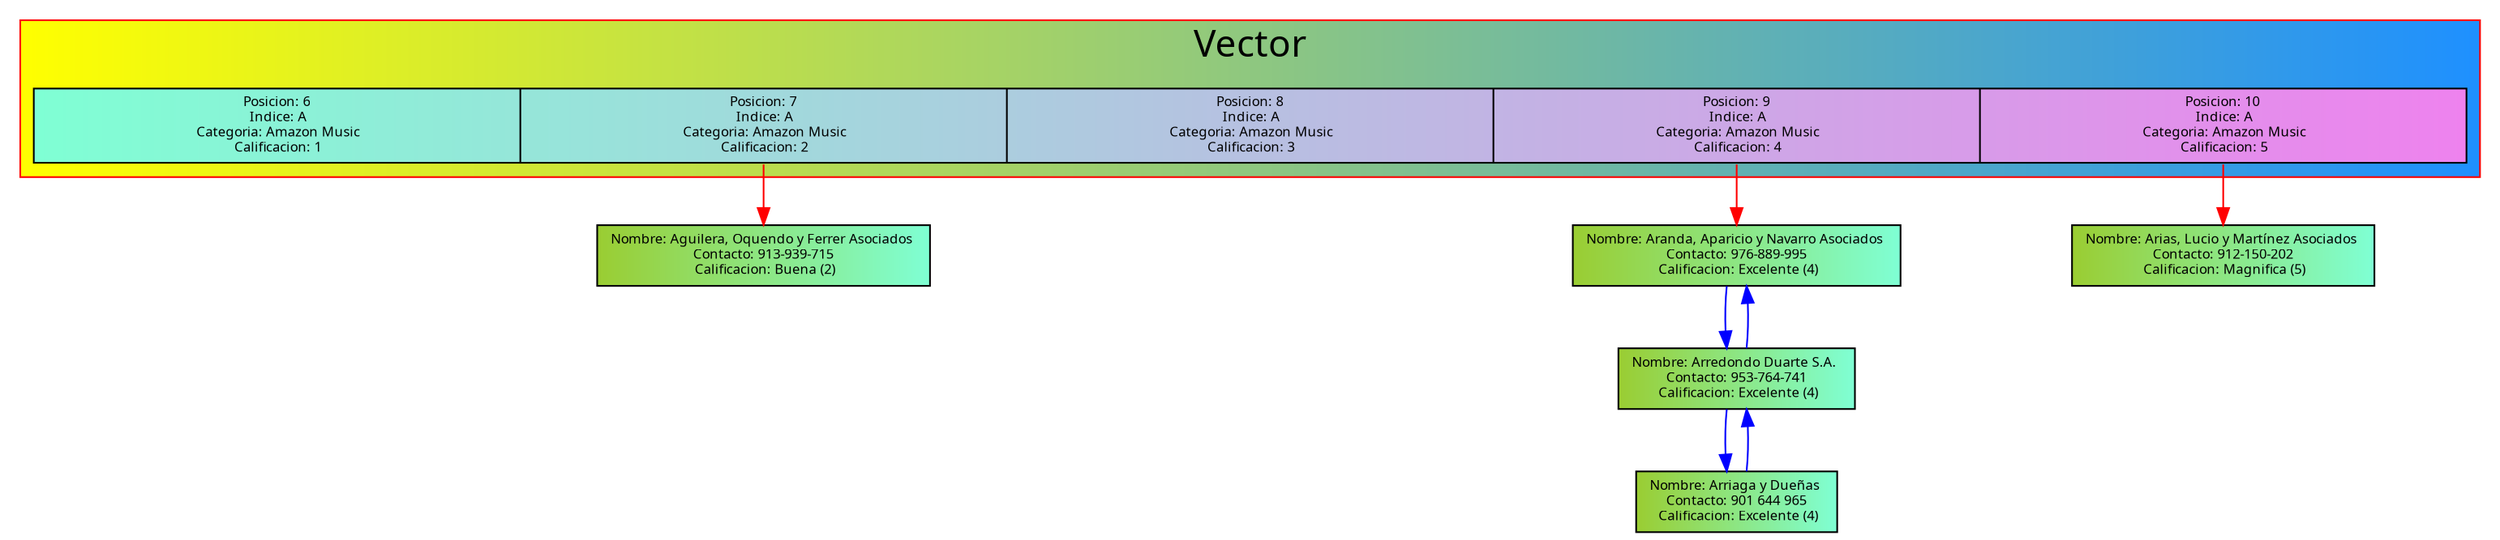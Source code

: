 digraph grafo{
fontname="Verdana" color=red fontsize=22;
node [shape=record fontsize=8 fontname="Verdana" style=filled];
edge [color="blue"]
subgraph cluster{
label = "Vector";
bgcolor="yellow:dodgerblue"
Vector[label="<5>Posicion: 6\n Indice: A\n Categoria: Amazon Music\n Calificacion: 1|<6>Posicion: 7\n Indice: A\n Categoria: Amazon Music\n Calificacion: 2|<7>Posicion: 8\n Indice: A\n Categoria: Amazon Music\n Calificacion: 3|<8>Posicion: 9\n Indice: A\n Categoria: Amazon Music\n Calificacion: 4|<9>Posicion: 10\n Indice: A\n Categoria: Amazon Music\n Calificacion: 5",width=20, fillcolor="aquamarine:violet"];
}
621[label="Nombre: Aguilera, Oquendo y Ferrer Asociados \n Contacto: 913-939-715 \n Calificacion: Buena (2)", fillcolor="yellowgreen:aquamarine"];
Vector:6->621[color=red]
841[label="Nombre: Aranda, Aparicio y Navarro Asociados \n Contacto: 976-889-995 \n Calificacion: Excelente (4)", fillcolor="yellowgreen:aquamarine"];
Vector:8->841[color=red]
842->841
841->842
842[label="Nombre: Arredondo Duarte S.A. \n Contacto: 953-764-741 \n Calificacion: Excelente (4)", fillcolor="yellowgreen:aquamarine"];
843->842
842->843
843[label="Nombre: Arriaga y Dueñas \n Contacto: 901 644 965 \n Calificacion: Excelente (4)", fillcolor="yellowgreen:aquamarine"];
951[label="Nombre: Arias, Lucio y Martínez Asociados \n Contacto: 912-150-202 \n Calificacion: Magnifica (5)", fillcolor="yellowgreen:aquamarine"];
Vector:9->951[color=red]
}